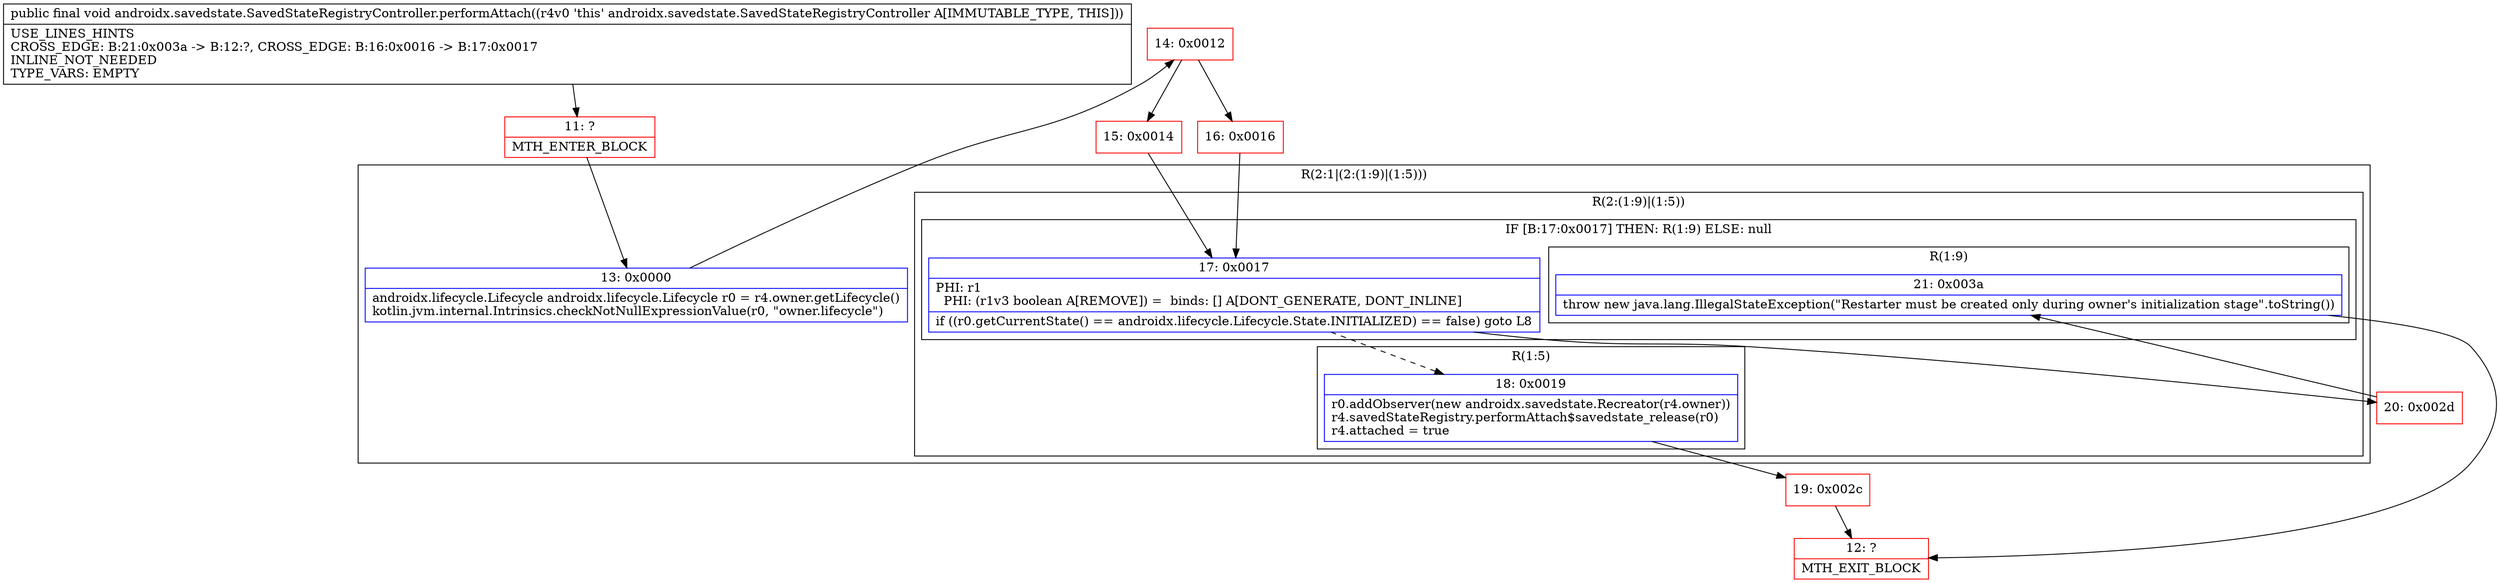 digraph "CFG forandroidx.savedstate.SavedStateRegistryController.performAttach()V" {
subgraph cluster_Region_56771600 {
label = "R(2:1|(2:(1:9)|(1:5)))";
node [shape=record,color=blue];
Node_13 [shape=record,label="{13\:\ 0x0000|androidx.lifecycle.Lifecycle androidx.lifecycle.Lifecycle r0 = r4.owner.getLifecycle()\lkotlin.jvm.internal.Intrinsics.checkNotNullExpressionValue(r0, \"owner.lifecycle\")\l}"];
subgraph cluster_Region_1263430774 {
label = "R(2:(1:9)|(1:5))";
node [shape=record,color=blue];
subgraph cluster_IfRegion_957771408 {
label = "IF [B:17:0x0017] THEN: R(1:9) ELSE: null";
node [shape=record,color=blue];
Node_17 [shape=record,label="{17\:\ 0x0017|PHI: r1 \l  PHI: (r1v3 boolean A[REMOVE]) =  binds: [] A[DONT_GENERATE, DONT_INLINE]\l|if ((r0.getCurrentState() == androidx.lifecycle.Lifecycle.State.INITIALIZED) == false) goto L8\l}"];
subgraph cluster_Region_1878737300 {
label = "R(1:9)";
node [shape=record,color=blue];
Node_21 [shape=record,label="{21\:\ 0x003a|throw new java.lang.IllegalStateException(\"Restarter must be created only during owner's initialization stage\".toString())\l}"];
}
}
subgraph cluster_Region_289951070 {
label = "R(1:5)";
node [shape=record,color=blue];
Node_18 [shape=record,label="{18\:\ 0x0019|r0.addObserver(new androidx.savedstate.Recreator(r4.owner))\lr4.savedStateRegistry.performAttach$savedstate_release(r0)\lr4.attached = true\l}"];
}
}
}
Node_11 [shape=record,color=red,label="{11\:\ ?|MTH_ENTER_BLOCK\l}"];
Node_14 [shape=record,color=red,label="{14\:\ 0x0012}"];
Node_15 [shape=record,color=red,label="{15\:\ 0x0014}"];
Node_19 [shape=record,color=red,label="{19\:\ 0x002c}"];
Node_12 [shape=record,color=red,label="{12\:\ ?|MTH_EXIT_BLOCK\l}"];
Node_20 [shape=record,color=red,label="{20\:\ 0x002d}"];
Node_16 [shape=record,color=red,label="{16\:\ 0x0016}"];
MethodNode[shape=record,label="{public final void androidx.savedstate.SavedStateRegistryController.performAttach((r4v0 'this' androidx.savedstate.SavedStateRegistryController A[IMMUTABLE_TYPE, THIS]))  | USE_LINES_HINTS\lCROSS_EDGE: B:21:0x003a \-\> B:12:?, CROSS_EDGE: B:16:0x0016 \-\> B:17:0x0017\lINLINE_NOT_NEEDED\lTYPE_VARS: EMPTY\l}"];
MethodNode -> Node_11;Node_13 -> Node_14;
Node_17 -> Node_18[style=dashed];
Node_17 -> Node_20;
Node_21 -> Node_12;
Node_18 -> Node_19;
Node_11 -> Node_13;
Node_14 -> Node_15;
Node_14 -> Node_16;
Node_15 -> Node_17;
Node_19 -> Node_12;
Node_20 -> Node_21;
Node_16 -> Node_17;
}

